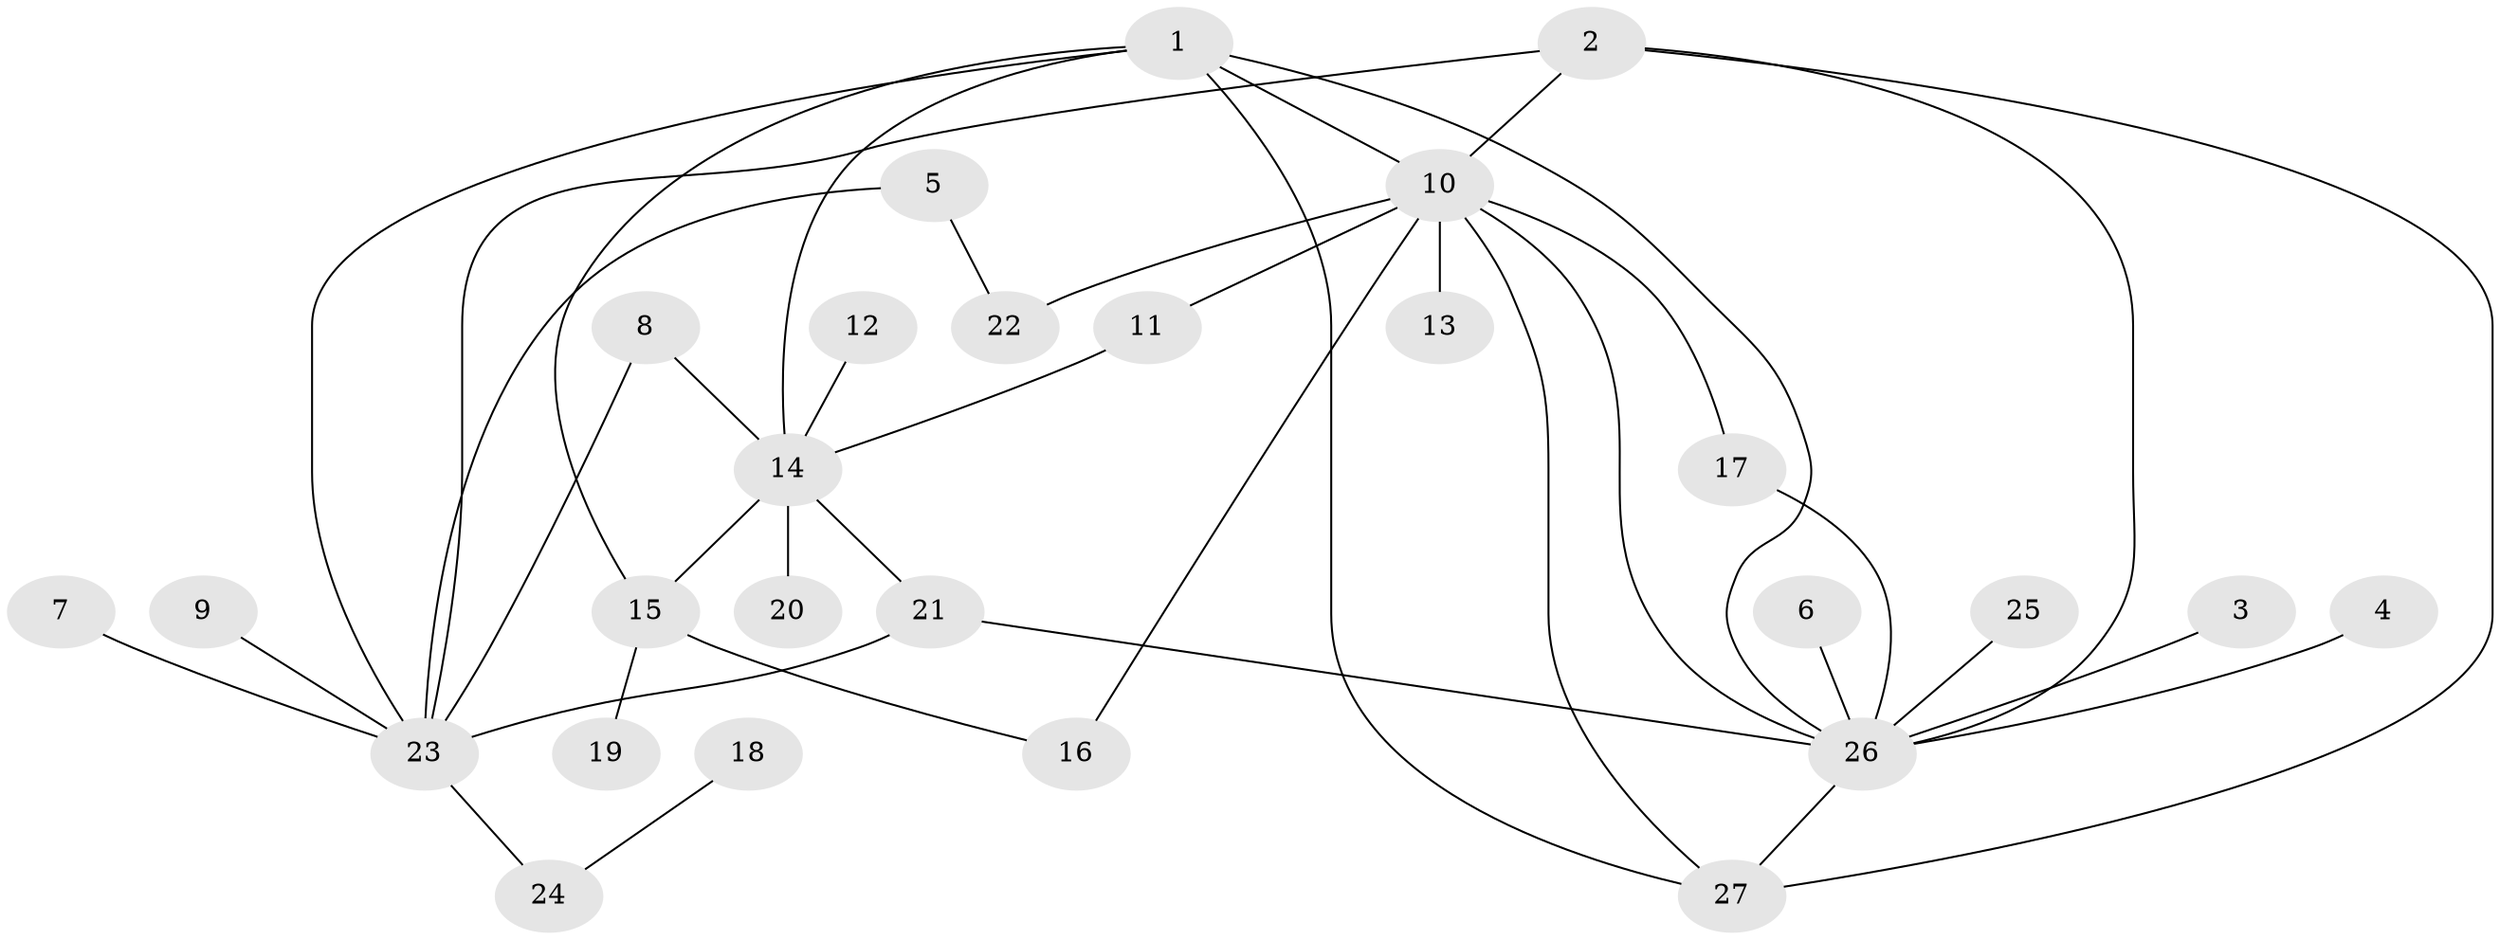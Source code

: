 // original degree distribution, {4: 0.12962962962962962, 9: 0.018518518518518517, 11: 0.018518518518518517, 3: 0.09259259259259259, 12: 0.018518518518518517, 10: 0.018518518518518517, 1: 0.5, 2: 0.2037037037037037}
// Generated by graph-tools (version 1.1) at 2025/02/03/09/25 03:02:44]
// undirected, 27 vertices, 40 edges
graph export_dot {
graph [start="1"]
  node [color=gray90,style=filled];
  1;
  2;
  3;
  4;
  5;
  6;
  7;
  8;
  9;
  10;
  11;
  12;
  13;
  14;
  15;
  16;
  17;
  18;
  19;
  20;
  21;
  22;
  23;
  24;
  25;
  26;
  27;
  1 -- 10 [weight=1.0];
  1 -- 14 [weight=1.0];
  1 -- 15 [weight=1.0];
  1 -- 23 [weight=1.0];
  1 -- 26 [weight=1.0];
  1 -- 27 [weight=1.0];
  2 -- 10 [weight=1.0];
  2 -- 23 [weight=1.0];
  2 -- 26 [weight=1.0];
  2 -- 27 [weight=1.0];
  3 -- 26 [weight=1.0];
  4 -- 26 [weight=1.0];
  5 -- 22 [weight=1.0];
  5 -- 23 [weight=1.0];
  6 -- 26 [weight=1.0];
  7 -- 23 [weight=1.0];
  8 -- 14 [weight=1.0];
  8 -- 23 [weight=1.0];
  9 -- 23 [weight=1.0];
  10 -- 11 [weight=1.0];
  10 -- 13 [weight=1.0];
  10 -- 16 [weight=1.0];
  10 -- 17 [weight=1.0];
  10 -- 22 [weight=1.0];
  10 -- 26 [weight=1.0];
  10 -- 27 [weight=1.0];
  11 -- 14 [weight=1.0];
  12 -- 14 [weight=1.0];
  14 -- 15 [weight=1.0];
  14 -- 20 [weight=1.0];
  14 -- 21 [weight=1.0];
  15 -- 16 [weight=1.0];
  15 -- 19 [weight=1.0];
  17 -- 26 [weight=1.0];
  18 -- 24 [weight=1.0];
  21 -- 23 [weight=1.0];
  21 -- 26 [weight=1.0];
  23 -- 24 [weight=1.0];
  25 -- 26 [weight=1.0];
  26 -- 27 [weight=1.0];
}
